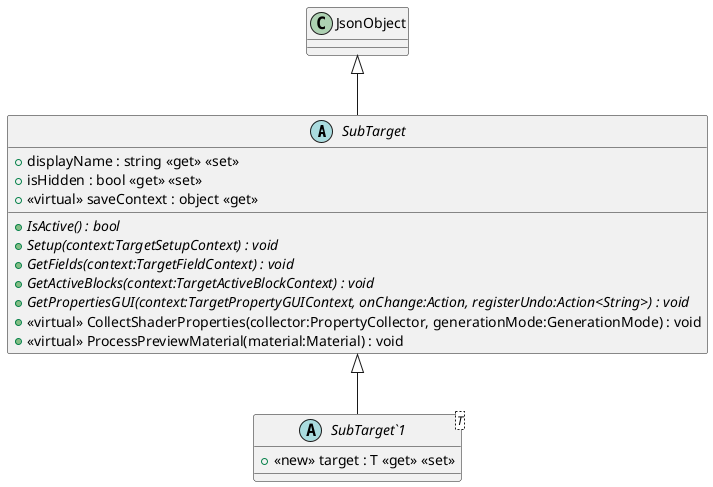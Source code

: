 @startuml
abstract class SubTarget {
    + displayName : string <<get>> <<set>>
    + isHidden : bool <<get>> <<set>>
    + {abstract} IsActive() : bool
    + {abstract} Setup(context:TargetSetupContext) : void
    + {abstract} GetFields(context:TargetFieldContext) : void
    + {abstract} GetActiveBlocks(context:TargetActiveBlockContext) : void
    + {abstract} GetPropertiesGUI(context:TargetPropertyGUIContext, onChange:Action, registerUndo:Action<String>) : void
    + <<virtual>> CollectShaderProperties(collector:PropertyCollector, generationMode:GenerationMode) : void
    + <<virtual>> ProcessPreviewMaterial(material:Material) : void
    + <<virtual>> saveContext : object <<get>>
}
abstract class "SubTarget`1"<T> {
    + <<new>> target : T <<get>> <<set>>
}
JsonObject <|-- SubTarget
SubTarget <|-- "SubTarget`1"
@enduml
